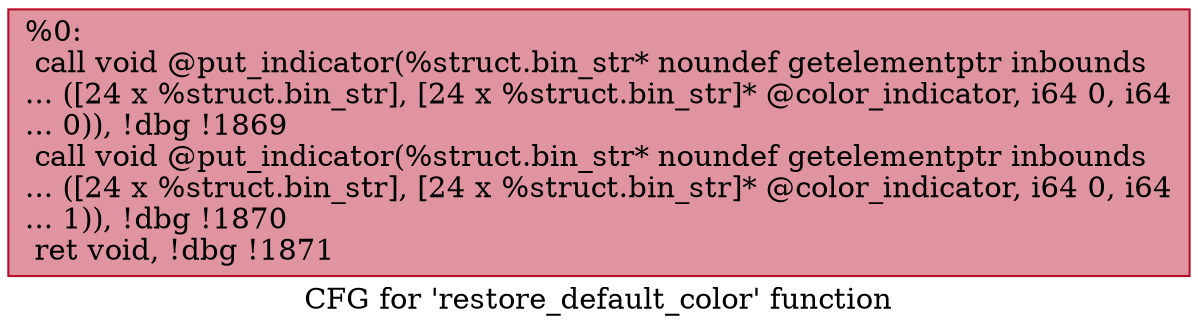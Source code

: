 digraph "CFG for 'restore_default_color' function" {
	label="CFG for 'restore_default_color' function";

	Node0x1fe2850 [shape=record,color="#b70d28ff", style=filled, fillcolor="#b70d2870",label="{%0:\l  call void @put_indicator(%struct.bin_str* noundef getelementptr inbounds\l... ([24 x %struct.bin_str], [24 x %struct.bin_str]* @color_indicator, i64 0, i64\l... 0)), !dbg !1869\l  call void @put_indicator(%struct.bin_str* noundef getelementptr inbounds\l... ([24 x %struct.bin_str], [24 x %struct.bin_str]* @color_indicator, i64 0, i64\l... 1)), !dbg !1870\l  ret void, !dbg !1871\l}"];
}
